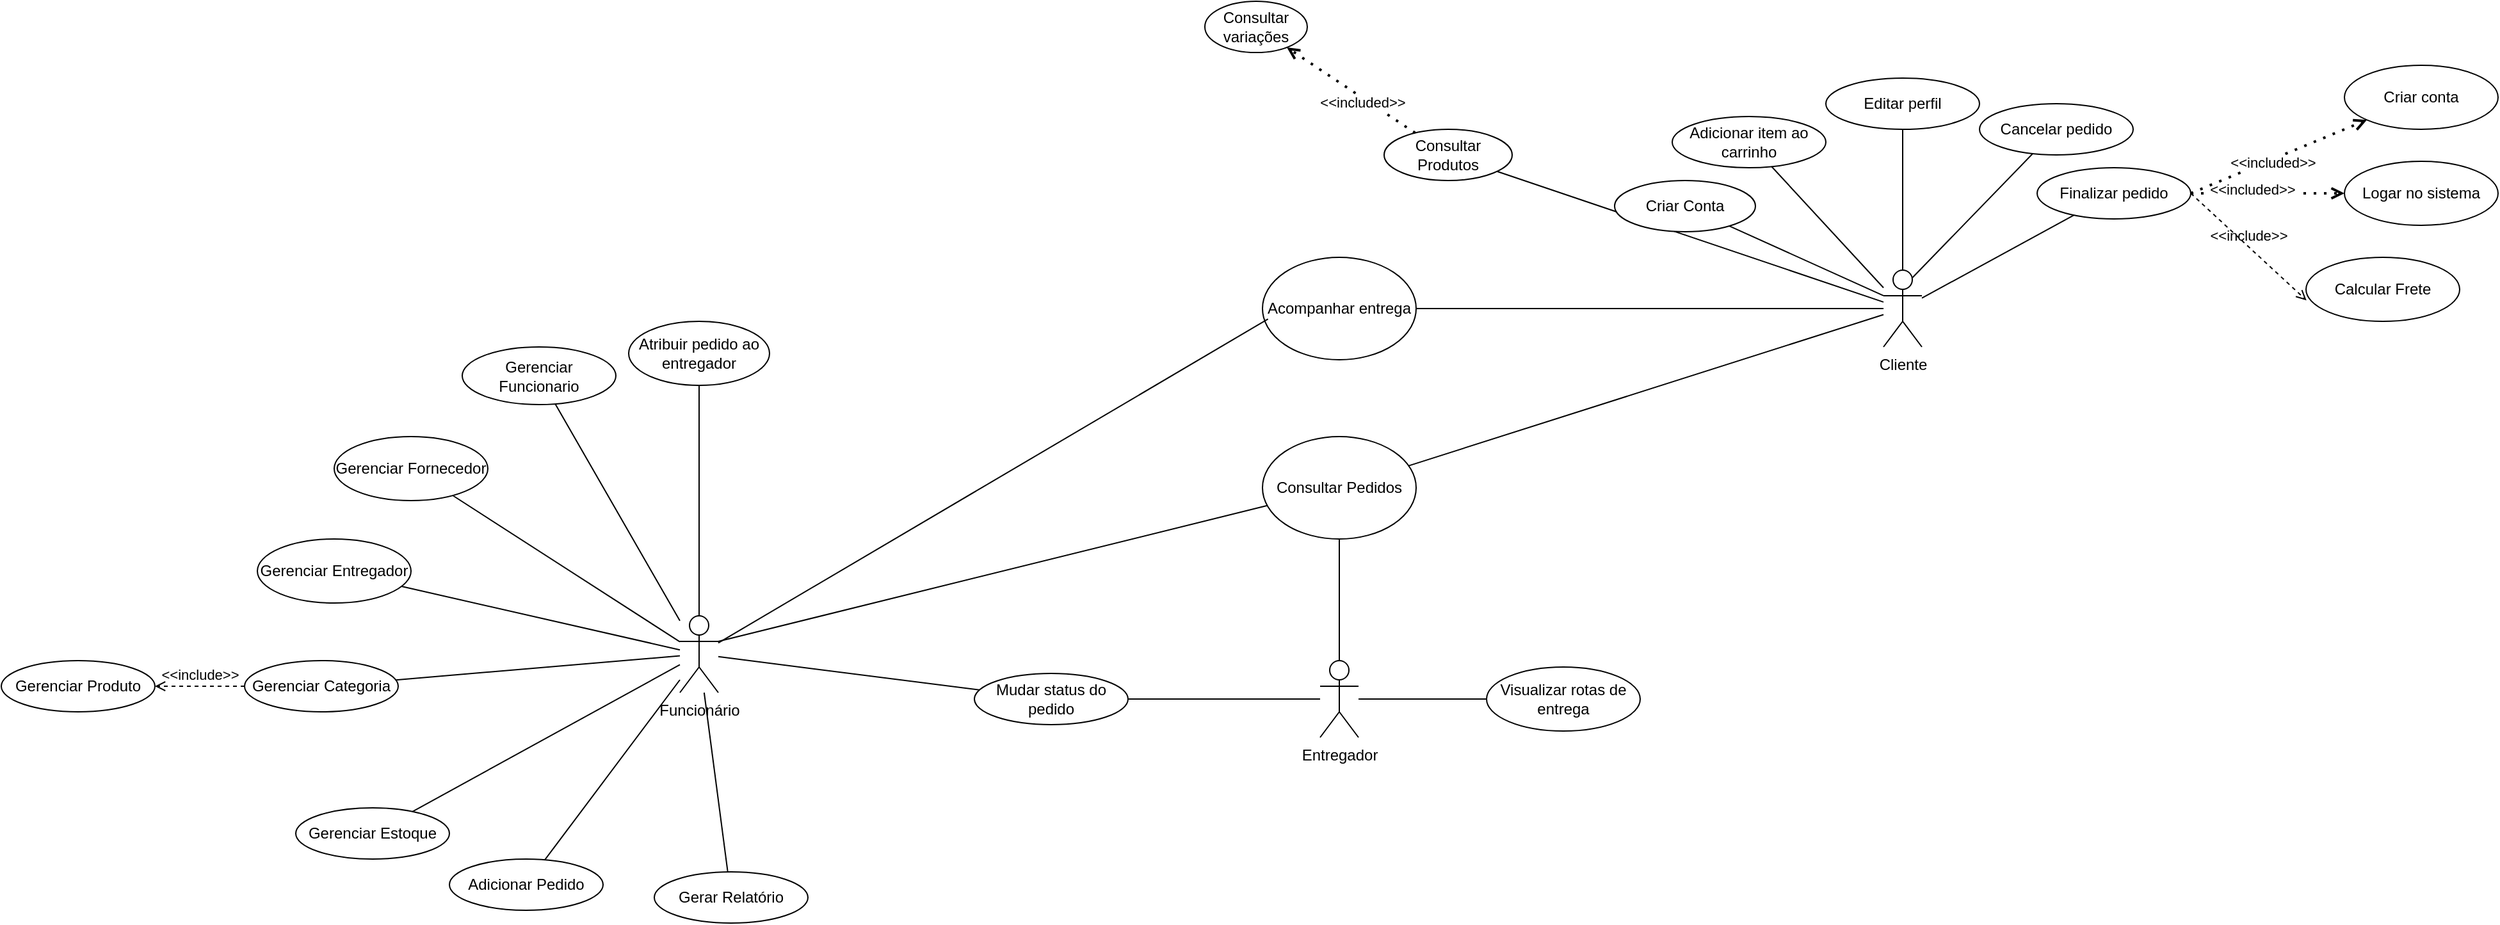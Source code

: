 <mxfile version="27.1.3">
  <diagram name="Página-1" id="TzMT04qHBSbGgXNyyno9">
    <mxGraphModel dx="1888" dy="968" grid="1" gridSize="10" guides="1" tooltips="1" connect="1" arrows="1" fold="1" page="0" pageScale="1" pageWidth="827" pageHeight="1169" math="0" shadow="0">
      <root>
        <mxCell id="0" />
        <mxCell id="1" parent="0" />
        <mxCell id="8Rj2xd0ZK9uIaZC_1bcV-1" value="Cliente&lt;div&gt;&lt;br&gt;&lt;/div&gt;" style="shape=umlActor;verticalLabelPosition=bottom;verticalAlign=top;html=1;outlineConnect=0;" parent="1" vertex="1">
          <mxGeometry x="930" y="40" width="30" height="60" as="geometry" />
        </mxCell>
        <mxCell id="8Rj2xd0ZK9uIaZC_1bcV-2" value="Consultar Produtos" style="ellipse;whiteSpace=wrap;html=1;" parent="1" vertex="1">
          <mxGeometry x="540" y="-70" width="100" height="40" as="geometry" />
        </mxCell>
        <mxCell id="8Rj2xd0ZK9uIaZC_1bcV-3" value="Adicionar item ao carrinho" style="ellipse;whiteSpace=wrap;html=1;" parent="1" vertex="1">
          <mxGeometry x="765" y="-80" width="120" height="40" as="geometry" />
        </mxCell>
        <mxCell id="8Rj2xd0ZK9uIaZC_1bcV-4" value="" style="endArrow=none;html=1;rounded=0;" parent="1" source="8Rj2xd0ZK9uIaZC_1bcV-1" target="8Rj2xd0ZK9uIaZC_1bcV-2" edge="1">
          <mxGeometry width="50" height="50" relative="1" as="geometry">
            <mxPoint x="470" y="280" as="sourcePoint" />
            <mxPoint x="520" y="230" as="targetPoint" />
          </mxGeometry>
        </mxCell>
        <mxCell id="8Rj2xd0ZK9uIaZC_1bcV-5" value="" style="endArrow=none;html=1;rounded=0;" parent="1" source="8Rj2xd0ZK9uIaZC_1bcV-1" target="8Rj2xd0ZK9uIaZC_1bcV-3" edge="1">
          <mxGeometry width="50" height="50" relative="1" as="geometry">
            <mxPoint x="470" y="280" as="sourcePoint" />
            <mxPoint x="770" y="70" as="targetPoint" />
          </mxGeometry>
        </mxCell>
        <mxCell id="8Rj2xd0ZK9uIaZC_1bcV-6" value="Finalizar pedido" style="ellipse;whiteSpace=wrap;html=1;" parent="1" vertex="1">
          <mxGeometry x="1050" y="-40" width="120" height="40" as="geometry" />
        </mxCell>
        <mxCell id="8Rj2xd0ZK9uIaZC_1bcV-7" value="" style="endArrow=none;html=1;rounded=0;" parent="1" source="8Rj2xd0ZK9uIaZC_1bcV-1" target="8Rj2xd0ZK9uIaZC_1bcV-6" edge="1">
          <mxGeometry width="50" height="50" relative="1" as="geometry">
            <mxPoint x="470" y="280" as="sourcePoint" />
            <mxPoint x="520" y="230" as="targetPoint" />
          </mxGeometry>
        </mxCell>
        <mxCell id="8Rj2xd0ZK9uIaZC_1bcV-8" value="Logar no sistema" style="ellipse;whiteSpace=wrap;html=1;" parent="1" vertex="1">
          <mxGeometry x="1290" y="-45" width="120" height="50" as="geometry" />
        </mxCell>
        <mxCell id="8Rj2xd0ZK9uIaZC_1bcV-9" value="Criar conta" style="ellipse;whiteSpace=wrap;html=1;" parent="1" vertex="1">
          <mxGeometry x="1290" y="-120" width="120" height="50" as="geometry" />
        </mxCell>
        <mxCell id="8Rj2xd0ZK9uIaZC_1bcV-14" value="" style="endArrow=open;dashed=1;html=1;dashPattern=1 3;strokeWidth=2;rounded=0;startArrow=none;startFill=0;endFill=0;" parent="1" source="8Rj2xd0ZK9uIaZC_1bcV-6" target="8Rj2xd0ZK9uIaZC_1bcV-8" edge="1">
          <mxGeometry width="50" height="50" relative="1" as="geometry">
            <mxPoint x="470" y="280" as="sourcePoint" />
            <mxPoint x="520" y="230" as="targetPoint" />
          </mxGeometry>
        </mxCell>
        <mxCell id="8Rj2xd0ZK9uIaZC_1bcV-16" value="&amp;lt;&amp;lt;included&amp;gt;&amp;gt;" style="edgeLabel;html=1;align=center;verticalAlign=middle;resizable=0;points=[];" parent="8Rj2xd0ZK9uIaZC_1bcV-14" vertex="1" connectable="0">
          <mxGeometry x="-0.197" y="3" relative="1" as="geometry">
            <mxPoint as="offset" />
          </mxGeometry>
        </mxCell>
        <mxCell id="8Rj2xd0ZK9uIaZC_1bcV-15" value="" style="endArrow=open;dashed=1;html=1;dashPattern=1 3;strokeWidth=2;rounded=0;startArrow=none;startFill=0;endFill=0;exitX=1;exitY=0.5;exitDx=0;exitDy=0;" parent="1" source="8Rj2xd0ZK9uIaZC_1bcV-6" target="8Rj2xd0ZK9uIaZC_1bcV-9" edge="1">
          <mxGeometry width="50" height="50" relative="1" as="geometry">
            <mxPoint x="432" y="183" as="sourcePoint" />
            <mxPoint x="543" y="125" as="targetPoint" />
          </mxGeometry>
        </mxCell>
        <mxCell id="8Rj2xd0ZK9uIaZC_1bcV-17" value="&amp;lt;&amp;lt;included&amp;gt;&amp;gt;" style="edgeLabel;html=1;align=center;verticalAlign=middle;resizable=0;points=[];" parent="8Rj2xd0ZK9uIaZC_1bcV-15" vertex="1" connectable="0">
          <mxGeometry x="-0.089" y="-2" relative="1" as="geometry">
            <mxPoint as="offset" />
          </mxGeometry>
        </mxCell>
        <mxCell id="8Rj2xd0ZK9uIaZC_1bcV-20" value="Funcionário" style="shape=umlActor;verticalLabelPosition=bottom;verticalAlign=top;html=1;outlineConnect=0;" parent="1" vertex="1">
          <mxGeometry x="-10" y="310" width="30" height="60" as="geometry" />
        </mxCell>
        <mxCell id="8Rj2xd0ZK9uIaZC_1bcV-23" value="Atribuir pedido ao entregador" style="ellipse;whiteSpace=wrap;html=1;" parent="1" vertex="1">
          <mxGeometry x="-50" y="80" width="110" height="50" as="geometry" />
        </mxCell>
        <mxCell id="8Rj2xd0ZK9uIaZC_1bcV-24" value="Mudar status do pedido" style="ellipse;whiteSpace=wrap;html=1;" parent="1" vertex="1">
          <mxGeometry x="220" y="355" width="120" height="40" as="geometry" />
        </mxCell>
        <mxCell id="8Rj2xd0ZK9uIaZC_1bcV-26" value="" style="endArrow=none;html=1;rounded=0;" parent="1" source="8Rj2xd0ZK9uIaZC_1bcV-20" target="8Rj2xd0ZK9uIaZC_1bcV-23" edge="1">
          <mxGeometry width="50" height="50" relative="1" as="geometry">
            <mxPoint x="470" y="350" as="sourcePoint" />
            <mxPoint x="520" y="300" as="targetPoint" />
          </mxGeometry>
        </mxCell>
        <mxCell id="8Rj2xd0ZK9uIaZC_1bcV-27" value="" style="endArrow=none;html=1;rounded=0;" parent="1" source="8Rj2xd0ZK9uIaZC_1bcV-20" target="8Rj2xd0ZK9uIaZC_1bcV-24" edge="1">
          <mxGeometry width="50" height="50" relative="1" as="geometry">
            <mxPoint x="470" y="350" as="sourcePoint" />
            <mxPoint x="520" y="300" as="targetPoint" />
          </mxGeometry>
        </mxCell>
        <mxCell id="8Rj2xd0ZK9uIaZC_1bcV-28" value="Entregador" style="shape=umlActor;verticalLabelPosition=bottom;verticalAlign=top;html=1;outlineConnect=0;" parent="1" vertex="1">
          <mxGeometry x="490" y="345" width="30" height="60" as="geometry" />
        </mxCell>
        <mxCell id="8Rj2xd0ZK9uIaZC_1bcV-33" value="Visualizar rotas de entrega" style="ellipse;whiteSpace=wrap;html=1;" parent="1" vertex="1">
          <mxGeometry x="620" y="350" width="120" height="50" as="geometry" />
        </mxCell>
        <mxCell id="8Rj2xd0ZK9uIaZC_1bcV-34" value="" style="endArrow=none;html=1;rounded=0;" parent="1" source="8Rj2xd0ZK9uIaZC_1bcV-28" target="8Rj2xd0ZK9uIaZC_1bcV-24" edge="1">
          <mxGeometry width="50" height="50" relative="1" as="geometry">
            <mxPoint x="470" y="420" as="sourcePoint" />
            <mxPoint x="633.599" y="401.393" as="targetPoint" />
          </mxGeometry>
        </mxCell>
        <mxCell id="8Rj2xd0ZK9uIaZC_1bcV-35" value="" style="endArrow=none;html=1;rounded=0;" parent="1" source="8Rj2xd0ZK9uIaZC_1bcV-28" target="8Rj2xd0ZK9uIaZC_1bcV-42" edge="1">
          <mxGeometry width="50" height="50" relative="1" as="geometry">
            <mxPoint x="470" y="420" as="sourcePoint" />
            <mxPoint x="649.854" y="453.254" as="targetPoint" />
          </mxGeometry>
        </mxCell>
        <mxCell id="8Rj2xd0ZK9uIaZC_1bcV-36" value="" style="endArrow=none;html=1;rounded=0;" parent="1" source="8Rj2xd0ZK9uIaZC_1bcV-28" target="8Rj2xd0ZK9uIaZC_1bcV-33" edge="1">
          <mxGeometry width="50" height="50" relative="1" as="geometry">
            <mxPoint x="470" y="420" as="sourcePoint" />
            <mxPoint x="520" y="370" as="targetPoint" />
          </mxGeometry>
        </mxCell>
        <mxCell id="8Rj2xd0ZK9uIaZC_1bcV-37" value="Criar Conta" style="ellipse;whiteSpace=wrap;html=1;" parent="1" vertex="1">
          <mxGeometry x="720" y="-30" width="110" height="40" as="geometry" />
        </mxCell>
        <mxCell id="8Rj2xd0ZK9uIaZC_1bcV-38" value="" style="endArrow=none;html=1;rounded=0;exitX=0;exitY=0.333;exitDx=0;exitDy=0;exitPerimeter=0;" parent="1" source="8Rj2xd0ZK9uIaZC_1bcV-1" target="8Rj2xd0ZK9uIaZC_1bcV-37" edge="1">
          <mxGeometry width="50" height="50" relative="1" as="geometry">
            <mxPoint x="470" y="220" as="sourcePoint" />
            <mxPoint x="520" y="170" as="targetPoint" />
          </mxGeometry>
        </mxCell>
        <mxCell id="8Rj2xd0ZK9uIaZC_1bcV-39" value="Consultar variações" style="ellipse;whiteSpace=wrap;html=1;" parent="1" vertex="1">
          <mxGeometry x="400" y="-170" width="80" height="40" as="geometry" />
        </mxCell>
        <mxCell id="8Rj2xd0ZK9uIaZC_1bcV-40" value="Cancelar pedido" style="ellipse;whiteSpace=wrap;html=1;" parent="1" vertex="1">
          <mxGeometry x="1005" y="-90" width="120" height="40" as="geometry" />
        </mxCell>
        <mxCell id="8Rj2xd0ZK9uIaZC_1bcV-41" value="" style="endArrow=none;html=1;rounded=0;exitX=0.75;exitY=0.1;exitDx=0;exitDy=0;exitPerimeter=0;" parent="1" source="8Rj2xd0ZK9uIaZC_1bcV-1" target="8Rj2xd0ZK9uIaZC_1bcV-40" edge="1">
          <mxGeometry width="50" height="50" relative="1" as="geometry">
            <mxPoint x="1022.201" y="-31.169" as="sourcePoint" />
            <mxPoint x="520" y="240" as="targetPoint" />
          </mxGeometry>
        </mxCell>
        <mxCell id="8Rj2xd0ZK9uIaZC_1bcV-42" value="Consultar Pedidos" style="ellipse;whiteSpace=wrap;html=1;" parent="1" vertex="1">
          <mxGeometry x="445" y="170" width="120" height="80" as="geometry" />
        </mxCell>
        <mxCell id="8Rj2xd0ZK9uIaZC_1bcV-43" value="" style="endArrow=none;html=1;rounded=0;" parent="1" target="8Rj2xd0ZK9uIaZC_1bcV-42" edge="1">
          <mxGeometry width="50" height="50" relative="1" as="geometry">
            <mxPoint x="20" y="330" as="sourcePoint" />
            <mxPoint x="520" y="240" as="targetPoint" />
          </mxGeometry>
        </mxCell>
        <mxCell id="8Rj2xd0ZK9uIaZC_1bcV-45" value="Acompanhar entrega" style="ellipse;whiteSpace=wrap;html=1;" parent="1" vertex="1">
          <mxGeometry x="445" y="30" width="120" height="80" as="geometry" />
        </mxCell>
        <mxCell id="8Rj2xd0ZK9uIaZC_1bcV-47" value="" style="endArrow=none;html=1;rounded=0;entryX=0.036;entryY=0.602;entryDx=0;entryDy=0;entryPerimeter=0;" parent="1" source="8Rj2xd0ZK9uIaZC_1bcV-20" target="8Rj2xd0ZK9uIaZC_1bcV-45" edge="1">
          <mxGeometry width="50" height="50" relative="1" as="geometry">
            <mxPoint x="470" y="350" as="sourcePoint" />
            <mxPoint x="520" y="300" as="targetPoint" />
          </mxGeometry>
        </mxCell>
        <mxCell id="8Rj2xd0ZK9uIaZC_1bcV-49" value="" style="endArrow=none;html=1;rounded=0;" parent="1" source="8Rj2xd0ZK9uIaZC_1bcV-45" target="8Rj2xd0ZK9uIaZC_1bcV-1" edge="1">
          <mxGeometry width="50" height="50" relative="1" as="geometry">
            <mxPoint x="470" y="350" as="sourcePoint" />
            <mxPoint x="520" y="300" as="targetPoint" />
          </mxGeometry>
        </mxCell>
        <mxCell id="8Rj2xd0ZK9uIaZC_1bcV-50" value="" style="endArrow=none;html=1;rounded=0;" parent="1" source="8Rj2xd0ZK9uIaZC_1bcV-42" target="8Rj2xd0ZK9uIaZC_1bcV-1" edge="1">
          <mxGeometry width="50" height="50" relative="1" as="geometry">
            <mxPoint x="500" y="310" as="sourcePoint" />
            <mxPoint x="550" y="260" as="targetPoint" />
          </mxGeometry>
        </mxCell>
        <mxCell id="8Rj2xd0ZK9uIaZC_1bcV-56" value="" style="endArrow=open;dashed=1;html=1;dashPattern=1 3;strokeWidth=2;rounded=0;startArrow=none;startFill=0;endFill=0;" parent="1" source="8Rj2xd0ZK9uIaZC_1bcV-2" target="8Rj2xd0ZK9uIaZC_1bcV-39" edge="1">
          <mxGeometry width="50" height="50" relative="1" as="geometry">
            <mxPoint x="818" y="205" as="sourcePoint" />
            <mxPoint x="947" y="258" as="targetPoint" />
            <Array as="points" />
          </mxGeometry>
        </mxCell>
        <mxCell id="8Rj2xd0ZK9uIaZC_1bcV-57" value="&amp;lt;&amp;lt;included&amp;gt;&amp;gt;" style="edgeLabel;html=1;align=center;verticalAlign=middle;resizable=0;points=[];" parent="8Rj2xd0ZK9uIaZC_1bcV-56" vertex="1" connectable="0">
          <mxGeometry x="-0.197" y="3" relative="1" as="geometry">
            <mxPoint as="offset" />
          </mxGeometry>
        </mxCell>
        <mxCell id="8Rj2xd0ZK9uIaZC_1bcV-60" value="Gerenciar Funcionario" style="ellipse;whiteSpace=wrap;html=1;" parent="1" vertex="1">
          <mxGeometry x="-180" y="100" width="120" height="45" as="geometry" />
        </mxCell>
        <mxCell id="8Rj2xd0ZK9uIaZC_1bcV-61" value="Gerenciar Fornecedor" style="ellipse;whiteSpace=wrap;html=1;" parent="1" vertex="1">
          <mxGeometry x="-280" y="170" width="120" height="50" as="geometry" />
        </mxCell>
        <mxCell id="8Rj2xd0ZK9uIaZC_1bcV-65" value="" style="endArrow=none;html=1;rounded=0;" parent="1" source="8Rj2xd0ZK9uIaZC_1bcV-20" target="8Rj2xd0ZK9uIaZC_1bcV-60" edge="1">
          <mxGeometry width="50" height="50" relative="1" as="geometry">
            <mxPoint x="500" y="310" as="sourcePoint" />
            <mxPoint x="550" y="260" as="targetPoint" />
          </mxGeometry>
        </mxCell>
        <mxCell id="8Rj2xd0ZK9uIaZC_1bcV-66" value="" style="endArrow=none;html=1;rounded=0;" parent="1" source="8Rj2xd0ZK9uIaZC_1bcV-20" target="8Rj2xd0ZK9uIaZC_1bcV-61" edge="1">
          <mxGeometry width="50" height="50" relative="1" as="geometry">
            <mxPoint x="500" y="310" as="sourcePoint" />
            <mxPoint x="550" y="260" as="targetPoint" />
          </mxGeometry>
        </mxCell>
        <mxCell id="8Rj2xd0ZK9uIaZC_1bcV-67" value="Gerenciar Categoria" style="ellipse;whiteSpace=wrap;html=1;" parent="1" vertex="1">
          <mxGeometry x="-350" y="345" width="120" height="40" as="geometry" />
        </mxCell>
        <mxCell id="8Rj2xd0ZK9uIaZC_1bcV-68" value="Gerenciar Produto" style="ellipse;whiteSpace=wrap;html=1;" parent="1" vertex="1">
          <mxGeometry x="-540" y="345" width="120" height="40" as="geometry" />
        </mxCell>
        <mxCell id="8Rj2xd0ZK9uIaZC_1bcV-69" value="Gerenciar Estoque" style="ellipse;whiteSpace=wrap;html=1;" parent="1" vertex="1">
          <mxGeometry x="-310" y="460" width="120" height="40" as="geometry" />
        </mxCell>
        <mxCell id="8Rj2xd0ZK9uIaZC_1bcV-70" value="Gerenciar Entregador" style="ellipse;whiteSpace=wrap;html=1;" parent="1" vertex="1">
          <mxGeometry x="-340" y="250" width="120" height="50" as="geometry" />
        </mxCell>
        <mxCell id="8Rj2xd0ZK9uIaZC_1bcV-71" value="" style="endArrow=none;html=1;rounded=0;" parent="1" source="8Rj2xd0ZK9uIaZC_1bcV-20" target="8Rj2xd0ZK9uIaZC_1bcV-70" edge="1">
          <mxGeometry width="50" height="50" relative="1" as="geometry">
            <mxPoint x="500" y="500" as="sourcePoint" />
            <mxPoint x="550" y="450" as="targetPoint" />
          </mxGeometry>
        </mxCell>
        <mxCell id="8Rj2xd0ZK9uIaZC_1bcV-72" value="" style="endArrow=none;html=1;rounded=0;" parent="1" source="8Rj2xd0ZK9uIaZC_1bcV-20" target="8Rj2xd0ZK9uIaZC_1bcV-67" edge="1">
          <mxGeometry width="50" height="50" relative="1" as="geometry">
            <mxPoint x="10" y="370" as="sourcePoint" />
            <mxPoint x="550" y="450" as="targetPoint" />
          </mxGeometry>
        </mxCell>
        <mxCell id="8Rj2xd0ZK9uIaZC_1bcV-74" value="" style="endArrow=none;html=1;rounded=0;" parent="1" source="8Rj2xd0ZK9uIaZC_1bcV-20" target="8Rj2xd0ZK9uIaZC_1bcV-69" edge="1">
          <mxGeometry width="50" height="50" relative="1" as="geometry">
            <mxPoint x="500" y="590" as="sourcePoint" />
            <mxPoint x="350" y="750" as="targetPoint" />
          </mxGeometry>
        </mxCell>
        <mxCell id="8Rj2xd0ZK9uIaZC_1bcV-78" value="Editar perfil" style="ellipse;whiteSpace=wrap;html=1;" parent="1" vertex="1">
          <mxGeometry x="885" y="-110" width="120" height="40" as="geometry" />
        </mxCell>
        <mxCell id="8Rj2xd0ZK9uIaZC_1bcV-80" value="" style="endArrow=none;html=1;rounded=0;exitX=0.5;exitY=0;exitDx=0;exitDy=0;exitPerimeter=0;" parent="1" source="8Rj2xd0ZK9uIaZC_1bcV-1" target="8Rj2xd0ZK9uIaZC_1bcV-78" edge="1">
          <mxGeometry width="50" height="50" relative="1" as="geometry">
            <mxPoint x="500" y="80" as="sourcePoint" />
            <mxPoint x="550" y="30" as="targetPoint" />
          </mxGeometry>
        </mxCell>
        <mxCell id="BZeCLdyIPD63a6x-uRM2-1" value="Adicionar Pedido" style="ellipse;whiteSpace=wrap;html=1;" parent="1" vertex="1">
          <mxGeometry x="-190" y="500" width="120" height="40" as="geometry" />
        </mxCell>
        <mxCell id="BZeCLdyIPD63a6x-uRM2-2" value="" style="endArrow=none;html=1;rounded=0;" parent="1" source="8Rj2xd0ZK9uIaZC_1bcV-20" target="BZeCLdyIPD63a6x-uRM2-1" edge="1">
          <mxGeometry width="50" height="50" relative="1" as="geometry">
            <mxPoint x="50" y="464" as="sourcePoint" />
            <mxPoint x="410" y="875" as="targetPoint" />
          </mxGeometry>
        </mxCell>
        <mxCell id="BZeCLdyIPD63a6x-uRM2-3" value="Gerar Relatório" style="ellipse;whiteSpace=wrap;html=1;" parent="1" vertex="1">
          <mxGeometry x="-30" y="510" width="120" height="40" as="geometry" />
        </mxCell>
        <mxCell id="BZeCLdyIPD63a6x-uRM2-4" value="" style="endArrow=none;html=1;rounded=0;" parent="1" source="8Rj2xd0ZK9uIaZC_1bcV-20" target="BZeCLdyIPD63a6x-uRM2-3" edge="1">
          <mxGeometry width="50" height="50" relative="1" as="geometry">
            <mxPoint x="10" y="380" as="sourcePoint" />
            <mxPoint x="600" y="935" as="targetPoint" />
          </mxGeometry>
        </mxCell>
        <mxCell id="BZeCLdyIPD63a6x-uRM2-8" value="&amp;lt;&amp;lt;include&amp;gt;&amp;gt;" style="html=1;verticalAlign=bottom;labelBackgroundColor=none;endArrow=open;endFill=0;dashed=1;rounded=0;entryX=1;entryY=0.5;entryDx=0;entryDy=0;" parent="1" source="8Rj2xd0ZK9uIaZC_1bcV-67" target="8Rj2xd0ZK9uIaZC_1bcV-68" edge="1">
          <mxGeometry width="160" relative="1" as="geometry">
            <mxPoint x="-500" y="320" as="sourcePoint" />
            <mxPoint x="-340" y="320" as="targetPoint" />
          </mxGeometry>
        </mxCell>
        <mxCell id="P9OgN_gsSVv4x-Undu1l-1" value="&amp;lt;&amp;lt;include&amp;gt;&amp;gt;" style="html=1;verticalAlign=bottom;labelBackgroundColor=none;endArrow=open;endFill=0;dashed=1;rounded=0;exitX=1;exitY=0.5;exitDx=0;exitDy=0;entryX=0.003;entryY=0.672;entryDx=0;entryDy=0;entryPerimeter=0;" edge="1" parent="1" source="8Rj2xd0ZK9uIaZC_1bcV-6" target="P9OgN_gsSVv4x-Undu1l-2">
          <mxGeometry width="160" relative="1" as="geometry">
            <mxPoint x="1160" y="100" as="sourcePoint" />
            <mxPoint x="1320" y="100" as="targetPoint" />
          </mxGeometry>
        </mxCell>
        <mxCell id="P9OgN_gsSVv4x-Undu1l-2" value="Calcular Frete" style="ellipse;whiteSpace=wrap;html=1;" vertex="1" parent="1">
          <mxGeometry x="1260" y="30" width="120" height="50" as="geometry" />
        </mxCell>
      </root>
    </mxGraphModel>
  </diagram>
</mxfile>
